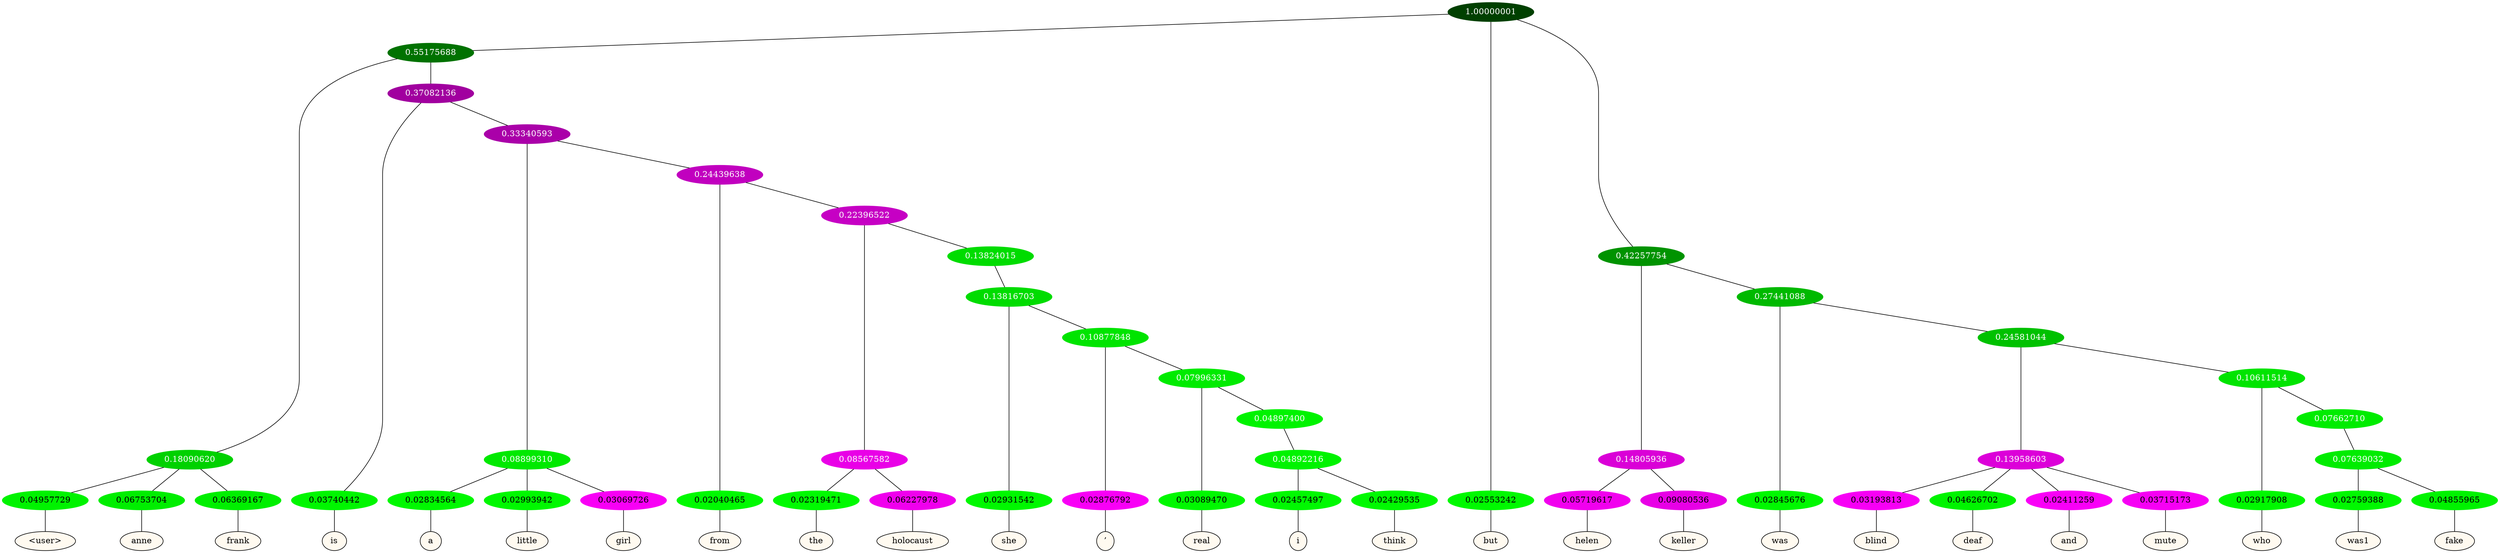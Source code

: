 graph {
	node [format=png height=0.15 nodesep=0.001 ordering=out overlap=prism overlap_scaling=0.01 ranksep=0.001 ratio=0.2 style=filled width=0.15]
	{
		rank=same
		a_w_8 [label="\<user\>" color=black fillcolor=floralwhite style="filled,solid"]
		a_w_9 [label=anne color=black fillcolor=floralwhite style="filled,solid"]
		a_w_10 [label=frank color=black fillcolor=floralwhite style="filled,solid"]
		a_w_11 [label=is color=black fillcolor=floralwhite style="filled,solid"]
		a_w_21 [label=a color=black fillcolor=floralwhite style="filled,solid"]
		a_w_22 [label=little color=black fillcolor=floralwhite style="filled,solid"]
		a_w_23 [label=girl color=black fillcolor=floralwhite style="filled,solid"]
		a_w_24 [label=from color=black fillcolor=floralwhite style="filled,solid"]
		a_w_35 [label=the color=black fillcolor=floralwhite style="filled,solid"]
		a_w_36 [label=holocaust color=black fillcolor=floralwhite style="filled,solid"]
		a_w_40 [label=she color=black fillcolor=floralwhite style="filled,solid"]
		a_w_42 [label="’" color=black fillcolor=floralwhite style="filled,solid"]
		a_w_44 [label=real color=black fillcolor=floralwhite style="filled,solid"]
		a_w_47 [label=i color=black fillcolor=floralwhite style="filled,solid"]
		a_w_48 [label=think color=black fillcolor=floralwhite style="filled,solid"]
		a_w_2 [label=but color=black fillcolor=floralwhite style="filled,solid"]
		a_w_13 [label=helen color=black fillcolor=floralwhite style="filled,solid"]
		a_w_14 [label=keller color=black fillcolor=floralwhite style="filled,solid"]
		a_w_15 [label=was color=black fillcolor=floralwhite style="filled,solid"]
		a_w_26 [label=blind color=black fillcolor=floralwhite style="filled,solid"]
		a_w_27 [label=deaf color=black fillcolor=floralwhite style="filled,solid"]
		a_w_28 [label=and color=black fillcolor=floralwhite style="filled,solid"]
		a_w_29 [label=mute color=black fillcolor=floralwhite style="filled,solid"]
		a_w_30 [label=who color=black fillcolor=floralwhite style="filled,solid"]
		a_w_38 [label=was1 color=black fillcolor=floralwhite style="filled,solid"]
		a_w_39 [label=fake color=black fillcolor=floralwhite style="filled,solid"]
	}
	a_n_8 -- a_w_8
	a_n_9 -- a_w_9
	a_n_10 -- a_w_10
	a_n_11 -- a_w_11
	a_n_21 -- a_w_21
	a_n_22 -- a_w_22
	a_n_23 -- a_w_23
	a_n_24 -- a_w_24
	a_n_35 -- a_w_35
	a_n_36 -- a_w_36
	a_n_40 -- a_w_40
	a_n_42 -- a_w_42
	a_n_44 -- a_w_44
	a_n_47 -- a_w_47
	a_n_48 -- a_w_48
	a_n_2 -- a_w_2
	a_n_13 -- a_w_13
	a_n_14 -- a_w_14
	a_n_15 -- a_w_15
	a_n_26 -- a_w_26
	a_n_27 -- a_w_27
	a_n_28 -- a_w_28
	a_n_29 -- a_w_29
	a_n_30 -- a_w_30
	a_n_38 -- a_w_38
	a_n_39 -- a_w_39
	{
		rank=same
		a_n_8 [label=0.04957729 color="0.334 1.000 0.950" fontcolor=black]
		a_n_9 [label=0.06753704 color="0.334 1.000 0.932" fontcolor=black]
		a_n_10 [label=0.06369167 color="0.334 1.000 0.936" fontcolor=black]
		a_n_11 [label=0.03740442 color="0.334 1.000 0.963" fontcolor=black]
		a_n_21 [label=0.02834564 color="0.334 1.000 0.972" fontcolor=black]
		a_n_22 [label=0.02993942 color="0.334 1.000 0.970" fontcolor=black]
		a_n_23 [label=0.03069726 color="0.835 1.000 0.969" fontcolor=black]
		a_n_24 [label=0.02040465 color="0.334 1.000 0.980" fontcolor=black]
		a_n_35 [label=0.02319471 color="0.334 1.000 0.977" fontcolor=black]
		a_n_36 [label=0.06227978 color="0.835 1.000 0.938" fontcolor=black]
		a_n_40 [label=0.02931542 color="0.334 1.000 0.971" fontcolor=black]
		a_n_42 [label=0.02876792 color="0.835 1.000 0.971" fontcolor=black]
		a_n_44 [label=0.03089470 color="0.334 1.000 0.969" fontcolor=black]
		a_n_47 [label=0.02457497 color="0.334 1.000 0.975" fontcolor=black]
		a_n_48 [label=0.02429535 color="0.334 1.000 0.976" fontcolor=black]
		a_n_2 [label=0.02553242 color="0.334 1.000 0.974" fontcolor=black]
		a_n_13 [label=0.05719617 color="0.835 1.000 0.943" fontcolor=black]
		a_n_14 [label=0.09080536 color="0.835 1.000 0.909" fontcolor=black]
		a_n_15 [label=0.02845676 color="0.334 1.000 0.972" fontcolor=black]
		a_n_26 [label=0.03193813 color="0.835 1.000 0.968" fontcolor=black]
		a_n_27 [label=0.04626702 color="0.334 1.000 0.954" fontcolor=black]
		a_n_28 [label=0.02411259 color="0.835 1.000 0.976" fontcolor=black]
		a_n_29 [label=0.03715173 color="0.835 1.000 0.963" fontcolor=black]
		a_n_30 [label=0.02917908 color="0.334 1.000 0.971" fontcolor=black]
		a_n_38 [label=0.02759388 color="0.334 1.000 0.972" fontcolor=black]
		a_n_39 [label=0.04855965 color="0.334 1.000 0.951" fontcolor=black]
	}
	a_n_0 [label=1.00000001 color="0.334 1.000 0.250" fontcolor=grey99]
	a_n_1 [label=0.55175688 color="0.334 1.000 0.448" fontcolor=grey99]
	a_n_0 -- a_n_1
	a_n_0 -- a_n_2
	a_n_3 [label=0.42257754 color="0.334 1.000 0.577" fontcolor=grey99]
	a_n_0 -- a_n_3
	a_n_4 [label=0.18090620 color="0.334 1.000 0.819" fontcolor=grey99]
	a_n_1 -- a_n_4
	a_n_5 [label=0.37082136 color="0.835 1.000 0.629" fontcolor=grey99]
	a_n_1 -- a_n_5
	a_n_6 [label=0.14805936 color="0.835 1.000 0.852" fontcolor=grey99]
	a_n_3 -- a_n_6
	a_n_7 [label=0.27441088 color="0.334 1.000 0.726" fontcolor=grey99]
	a_n_3 -- a_n_7
	a_n_4 -- a_n_8
	a_n_4 -- a_n_9
	a_n_4 -- a_n_10
	a_n_5 -- a_n_11
	a_n_12 [label=0.33340593 color="0.835 1.000 0.667" fontcolor=grey99]
	a_n_5 -- a_n_12
	a_n_6 -- a_n_13
	a_n_6 -- a_n_14
	a_n_7 -- a_n_15
	a_n_16 [label=0.24581044 color="0.334 1.000 0.754" fontcolor=grey99]
	a_n_7 -- a_n_16
	a_n_17 [label=0.08899310 color="0.334 1.000 0.911" fontcolor=grey99]
	a_n_12 -- a_n_17
	a_n_18 [label=0.24439638 color="0.835 1.000 0.756" fontcolor=grey99]
	a_n_12 -- a_n_18
	a_n_19 [label=0.13958603 color="0.835 1.000 0.860" fontcolor=grey99]
	a_n_16 -- a_n_19
	a_n_20 [label=0.10611514 color="0.334 1.000 0.894" fontcolor=grey99]
	a_n_16 -- a_n_20
	a_n_17 -- a_n_21
	a_n_17 -- a_n_22
	a_n_17 -- a_n_23
	a_n_18 -- a_n_24
	a_n_25 [label=0.22396522 color="0.835 1.000 0.776" fontcolor=grey99]
	a_n_18 -- a_n_25
	a_n_19 -- a_n_26
	a_n_19 -- a_n_27
	a_n_19 -- a_n_28
	a_n_19 -- a_n_29
	a_n_20 -- a_n_30
	a_n_31 [label=0.07662710 color="0.334 1.000 0.923" fontcolor=grey99]
	a_n_20 -- a_n_31
	a_n_32 [label=0.08567582 color="0.835 1.000 0.914" fontcolor=grey99]
	a_n_25 -- a_n_32
	a_n_33 [label=0.13824015 color="0.334 1.000 0.862" fontcolor=grey99]
	a_n_25 -- a_n_33
	a_n_34 [label=0.07639032 color="0.334 1.000 0.924" fontcolor=grey99]
	a_n_31 -- a_n_34
	a_n_32 -- a_n_35
	a_n_32 -- a_n_36
	a_n_37 [label=0.13816703 color="0.334 1.000 0.862" fontcolor=grey99]
	a_n_33 -- a_n_37
	a_n_34 -- a_n_38
	a_n_34 -- a_n_39
	a_n_37 -- a_n_40
	a_n_41 [label=0.10877848 color="0.334 1.000 0.891" fontcolor=grey99]
	a_n_37 -- a_n_41
	a_n_41 -- a_n_42
	a_n_43 [label=0.07996331 color="0.334 1.000 0.920" fontcolor=grey99]
	a_n_41 -- a_n_43
	a_n_43 -- a_n_44
	a_n_45 [label=0.04897400 color="0.334 1.000 0.951" fontcolor=grey99]
	a_n_43 -- a_n_45
	a_n_46 [label=0.04892216 color="0.334 1.000 0.951" fontcolor=grey99]
	a_n_45 -- a_n_46
	a_n_46 -- a_n_47
	a_n_46 -- a_n_48
}
